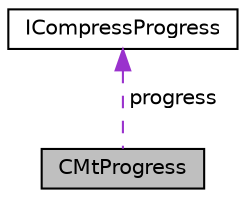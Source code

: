digraph "CMtProgress"
{
 // LATEX_PDF_SIZE
  edge [fontname="Helvetica",fontsize="10",labelfontname="Helvetica",labelfontsize="10"];
  node [fontname="Helvetica",fontsize="10",shape=record];
  Node1 [label="CMtProgress",height=0.2,width=0.4,color="black", fillcolor="grey75", style="filled", fontcolor="black",tooltip=" "];
  Node2 -> Node1 [dir="back",color="darkorchid3",fontsize="10",style="dashed",label=" progress" ,fontname="Helvetica"];
  Node2 [label="ICompressProgress",height=0.2,width=0.4,color="black", fillcolor="white", style="filled",URL="$struct_i_compress_progress.html",tooltip=" "];
}
